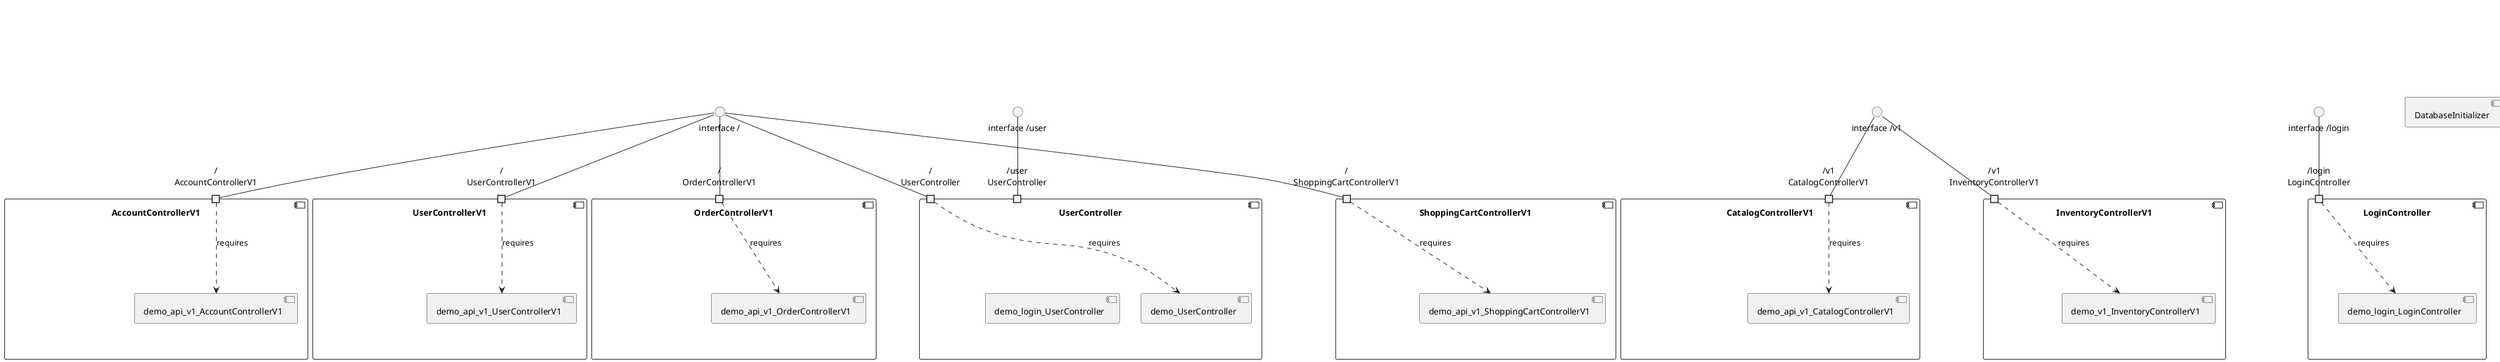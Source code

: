 @startuml
skinparam fixCircleLabelOverlapping true
component "AccountControllerV1\n\n\n\n\n\n" {
[demo_api_v1_AccountControllerV1]
portin "/\nAccountControllerV1"
"/\nAccountControllerV1"..>[demo_api_v1_AccountControllerV1] : requires
}
"interface /"--"/\nAccountControllerV1"
component "AccountServiceV1\n\n\n\n\n\n" {
[demo_api_v1_AccountServiceV1]
[demo_account_AccountRepository]
[demo_api_v1_AccountServiceV1]..>[demo_account_AccountRepository] : requires
}
component "CatalogControllerV1\n\n\n\n\n\n" {
[demo_api_v1_CatalogControllerV1]
portin "/v1\nCatalogControllerV1"
"/v1\nCatalogControllerV1"..>[demo_api_v1_CatalogControllerV1] : requires
}
"interface /v1"--"/v1\nCatalogControllerV1"
component "CatalogServiceV1\n\n\n\n\n\n" {
[demo_api_v1_CatalogServiceV1]
[demo_catalog_CatalogInfoRepository]
[demo_api_v1_CatalogServiceV1]..>[demo_catalog_CatalogInfoRepository] : requires
}
component "InventoryControllerV1\n\n\n\n\n\n" {
[demo_v1_InventoryControllerV1]
portin "/v1\nInventoryControllerV1"
"/v1\nInventoryControllerV1"..>[demo_v1_InventoryControllerV1] : requires
}
"interface /v1"--"/v1\nInventoryControllerV1"
component "InventoryServiceV1\n\n\n\n\n\n" {
[demo_v1_InventoryServiceV1]
}
component "LoginController\n\n\n\n\n\n" {
[demo_login_LoginController]
portin "/login\nLoginController"
"/login\nLoginController"..>[demo_login_LoginController] : requires
}
"interface /login"--"/login\nLoginController"
component "OrderControllerV1\n\n\n\n\n\n" {
[demo_api_v1_OrderControllerV1]
portin "/\nOrderControllerV1"
"/\nOrderControllerV1"..>[demo_api_v1_OrderControllerV1] : requires
}
"interface /"--"/\nOrderControllerV1"
component "OrderServiceV1\n\n\n\n\n\n" {
[demo_api_v1_OrderServiceV1]
[demo_order_OrderRepository]
[demo_order_OrderEventRepository]
[demo_config_DatabaseInitializer]
[demo_invoice_InvoiceRepository]
[demo_api_v1_OrderServiceV1]..>[demo_order_OrderRepository] : requires
[demo_config_DatabaseInitializer]..>[demo_order_OrderRepository] : requires
[demo_api_v1_OrderServiceV1]..>[demo_order_OrderEventRepository] : requires
[demo_config_DatabaseInitializer]..>[demo_invoice_InvoiceRepository] : requires
}
component "ShoppingCartControllerV1\n\n\n\n\n\n" {
[demo_api_v1_ShoppingCartControllerV1]
portin "/\nShoppingCartControllerV1"
"/\nShoppingCartControllerV1"..>[demo_api_v1_ShoppingCartControllerV1] : requires
}
"interface /"--"/\nShoppingCartControllerV1"
component "ShoppingCartServiceV1\n\n\n\n\n\n" {
[demo_api_v1_ShoppingCartServiceV1]
[demo_cart_CartEventRepository]
[demo_api_v1_ShoppingCartServiceV1]..>[demo_cart_CartEventRepository] : requires
}
component "UserController\n\n\n\n\n\n" {
[demo_login_UserController]
[demo_UserController]
portin "/user\nUserController"
portin "/\nUserController"
"/\nUserController"..>[demo_UserController] : requires
}
"interface /"--"/\nUserController"
"interface /user"--"/user\nUserController"
component "UserControllerV1\n\n\n\n\n\n" {
[demo_api_v1_UserControllerV1]
portin "/\nUserControllerV1"
"/\nUserControllerV1"..>[demo_api_v1_UserControllerV1] : requires
}
"interface /"--"/\nUserControllerV1"
component "UserService\n\n\n\n\n\n" {
[demo_UserRepository]
[demo_UserService]
[demo_UserService]..>[demo_UserRepository] : requires
}
component "UserServiceV1\n\n\n\n\n\n" {
[demo_api_v1_UserServiceV1]
[demo_user_UserRepository]
[demo_api_v1_UserServiceV1]..>[demo_user_UserRepository] : requires
}
[DatabaseInitializer]
"interface PagingAndSortingRepository"--[demo_customer_CustomerRepository]
[demo_user_UserClientV1]..>"interface /uaa/v1/me" : requires

@enduml
